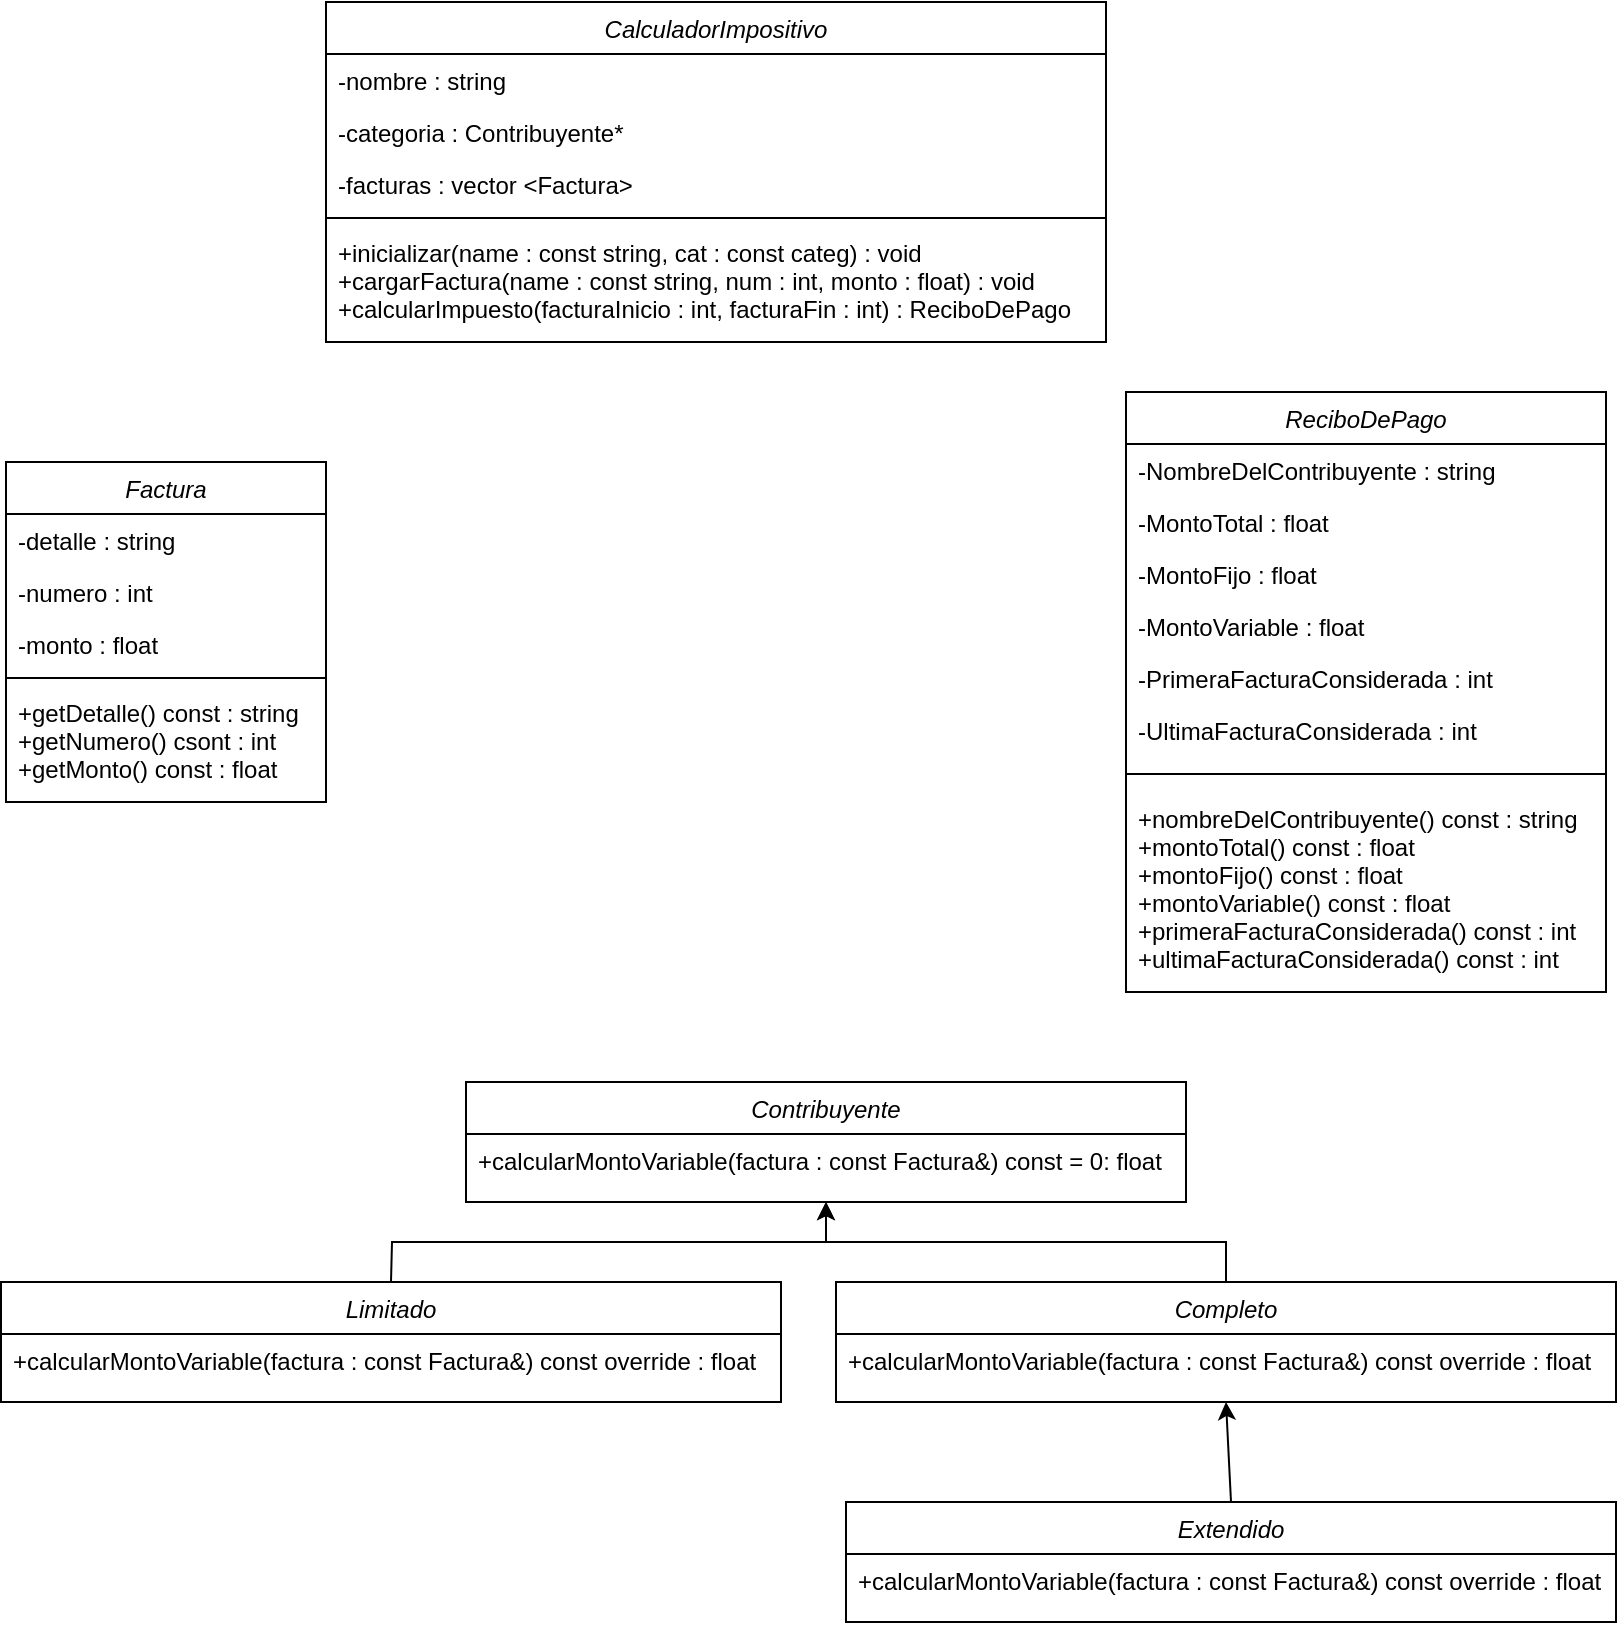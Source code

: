 <mxfile version="24.7.12">
  <diagram id="C5RBs43oDa-KdzZeNtuy" name="Page-1">
    <mxGraphModel dx="1434" dy="746" grid="1" gridSize="10" guides="1" tooltips="1" connect="1" arrows="1" fold="1" page="1" pageScale="1" pageWidth="827" pageHeight="1169" math="0" shadow="0">
      <root>
        <mxCell id="WIyWlLk6GJQsqaUBKTNV-0" />
        <mxCell id="WIyWlLk6GJQsqaUBKTNV-1" parent="WIyWlLk6GJQsqaUBKTNV-0" />
        <mxCell id="9ipu_VTdHEGZUR9WfmAI-0" value="CalculadorImpositivo" style="swimlane;fontStyle=2;align=center;verticalAlign=top;childLayout=stackLayout;horizontal=1;startSize=26;horizontalStack=0;resizeParent=1;resizeLast=0;collapsible=1;marginBottom=0;rounded=0;shadow=0;strokeWidth=1;" vertex="1" parent="WIyWlLk6GJQsqaUBKTNV-1">
          <mxGeometry x="170" y="90" width="390" height="170" as="geometry">
            <mxRectangle x="230" y="140" width="160" height="26" as="alternateBounds" />
          </mxGeometry>
        </mxCell>
        <mxCell id="9ipu_VTdHEGZUR9WfmAI-1" value="-nombre : string" style="text;align=left;verticalAlign=top;spacingLeft=4;spacingRight=4;overflow=hidden;rotatable=0;points=[[0,0.5],[1,0.5]];portConstraint=eastwest;" vertex="1" parent="9ipu_VTdHEGZUR9WfmAI-0">
          <mxGeometry y="26" width="390" height="26" as="geometry" />
        </mxCell>
        <mxCell id="9ipu_VTdHEGZUR9WfmAI-2" value="-categoria : Contribuyente*" style="text;align=left;verticalAlign=top;spacingLeft=4;spacingRight=4;overflow=hidden;rotatable=0;points=[[0,0.5],[1,0.5]];portConstraint=eastwest;rounded=0;shadow=0;html=0;" vertex="1" parent="9ipu_VTdHEGZUR9WfmAI-0">
          <mxGeometry y="52" width="390" height="26" as="geometry" />
        </mxCell>
        <mxCell id="9ipu_VTdHEGZUR9WfmAI-3" value="-facturas : vector &lt;Factura&gt;" style="text;align=left;verticalAlign=top;spacingLeft=4;spacingRight=4;overflow=hidden;rotatable=0;points=[[0,0.5],[1,0.5]];portConstraint=eastwest;rounded=0;shadow=0;html=0;" vertex="1" parent="9ipu_VTdHEGZUR9WfmAI-0">
          <mxGeometry y="78" width="390" height="26" as="geometry" />
        </mxCell>
        <mxCell id="9ipu_VTdHEGZUR9WfmAI-4" value="" style="line;html=1;strokeWidth=1;align=left;verticalAlign=middle;spacingTop=-1;spacingLeft=3;spacingRight=3;rotatable=0;labelPosition=right;points=[];portConstraint=eastwest;" vertex="1" parent="9ipu_VTdHEGZUR9WfmAI-0">
          <mxGeometry y="104" width="390" height="8" as="geometry" />
        </mxCell>
        <mxCell id="9ipu_VTdHEGZUR9WfmAI-5" value="+inicializar(name : const string, cat : const categ) : void&#xa;+cargarFactura(name : const string, num : int, monto : float) : void&#xa;+calcularImpuesto(facturaInicio : int, facturaFin : int) : ReciboDePago" style="text;align=left;verticalAlign=top;spacingLeft=4;spacingRight=4;overflow=hidden;rotatable=0;points=[[0,0.5],[1,0.5]];portConstraint=eastwest;" vertex="1" parent="9ipu_VTdHEGZUR9WfmAI-0">
          <mxGeometry y="112" width="390" height="58" as="geometry" />
        </mxCell>
        <mxCell id="9ipu_VTdHEGZUR9WfmAI-7" value="Factura" style="swimlane;fontStyle=2;align=center;verticalAlign=top;childLayout=stackLayout;horizontal=1;startSize=26;horizontalStack=0;resizeParent=1;resizeLast=0;collapsible=1;marginBottom=0;rounded=0;shadow=0;strokeWidth=1;" vertex="1" parent="WIyWlLk6GJQsqaUBKTNV-1">
          <mxGeometry x="10" y="320" width="160" height="170" as="geometry">
            <mxRectangle x="230" y="140" width="160" height="26" as="alternateBounds" />
          </mxGeometry>
        </mxCell>
        <mxCell id="9ipu_VTdHEGZUR9WfmAI-8" value="-detalle : string" style="text;align=left;verticalAlign=top;spacingLeft=4;spacingRight=4;overflow=hidden;rotatable=0;points=[[0,0.5],[1,0.5]];portConstraint=eastwest;" vertex="1" parent="9ipu_VTdHEGZUR9WfmAI-7">
          <mxGeometry y="26" width="160" height="26" as="geometry" />
        </mxCell>
        <mxCell id="9ipu_VTdHEGZUR9WfmAI-9" value="-numero : int" style="text;align=left;verticalAlign=top;spacingLeft=4;spacingRight=4;overflow=hidden;rotatable=0;points=[[0,0.5],[1,0.5]];portConstraint=eastwest;rounded=0;shadow=0;html=0;" vertex="1" parent="9ipu_VTdHEGZUR9WfmAI-7">
          <mxGeometry y="52" width="160" height="26" as="geometry" />
        </mxCell>
        <mxCell id="9ipu_VTdHEGZUR9WfmAI-10" value="-monto : float" style="text;align=left;verticalAlign=top;spacingLeft=4;spacingRight=4;overflow=hidden;rotatable=0;points=[[0,0.5],[1,0.5]];portConstraint=eastwest;rounded=0;shadow=0;html=0;" vertex="1" parent="9ipu_VTdHEGZUR9WfmAI-7">
          <mxGeometry y="78" width="160" height="26" as="geometry" />
        </mxCell>
        <mxCell id="9ipu_VTdHEGZUR9WfmAI-11" value="" style="line;html=1;strokeWidth=1;align=left;verticalAlign=middle;spacingTop=-1;spacingLeft=3;spacingRight=3;rotatable=0;labelPosition=right;points=[];portConstraint=eastwest;" vertex="1" parent="9ipu_VTdHEGZUR9WfmAI-7">
          <mxGeometry y="104" width="160" height="8" as="geometry" />
        </mxCell>
        <mxCell id="9ipu_VTdHEGZUR9WfmAI-12" value="+getDetalle() const : string&#xa;+getNumero() csont : int&#xa;+getMonto() const : float" style="text;align=left;verticalAlign=top;spacingLeft=4;spacingRight=4;overflow=hidden;rotatable=0;points=[[0,0.5],[1,0.5]];portConstraint=eastwest;" vertex="1" parent="9ipu_VTdHEGZUR9WfmAI-7">
          <mxGeometry y="112" width="160" height="48" as="geometry" />
        </mxCell>
        <mxCell id="9ipu_VTdHEGZUR9WfmAI-14" value="ReciboDePago" style="swimlane;fontStyle=2;align=center;verticalAlign=top;childLayout=stackLayout;horizontal=1;startSize=26;horizontalStack=0;resizeParent=1;resizeLast=0;collapsible=1;marginBottom=0;rounded=0;shadow=0;strokeWidth=1;" vertex="1" parent="WIyWlLk6GJQsqaUBKTNV-1">
          <mxGeometry x="570" y="285" width="240" height="300" as="geometry">
            <mxRectangle x="230" y="140" width="160" height="26" as="alternateBounds" />
          </mxGeometry>
        </mxCell>
        <mxCell id="9ipu_VTdHEGZUR9WfmAI-15" value="-NombreDelContribuyente : string" style="text;align=left;verticalAlign=top;spacingLeft=4;spacingRight=4;overflow=hidden;rotatable=0;points=[[0,0.5],[1,0.5]];portConstraint=eastwest;" vertex="1" parent="9ipu_VTdHEGZUR9WfmAI-14">
          <mxGeometry y="26" width="240" height="26" as="geometry" />
        </mxCell>
        <mxCell id="9ipu_VTdHEGZUR9WfmAI-16" value="-MontoTotal : float" style="text;align=left;verticalAlign=top;spacingLeft=4;spacingRight=4;overflow=hidden;rotatable=0;points=[[0,0.5],[1,0.5]];portConstraint=eastwest;rounded=0;shadow=0;html=0;" vertex="1" parent="9ipu_VTdHEGZUR9WfmAI-14">
          <mxGeometry y="52" width="240" height="26" as="geometry" />
        </mxCell>
        <mxCell id="9ipu_VTdHEGZUR9WfmAI-17" value="-MontoFijo : float" style="text;align=left;verticalAlign=top;spacingLeft=4;spacingRight=4;overflow=hidden;rotatable=0;points=[[0,0.5],[1,0.5]];portConstraint=eastwest;rounded=0;shadow=0;html=0;" vertex="1" parent="9ipu_VTdHEGZUR9WfmAI-14">
          <mxGeometry y="78" width="240" height="26" as="geometry" />
        </mxCell>
        <mxCell id="9ipu_VTdHEGZUR9WfmAI-59" value="-MontoVariable : float" style="text;align=left;verticalAlign=top;spacingLeft=4;spacingRight=4;overflow=hidden;rotatable=0;points=[[0,0.5],[1,0.5]];portConstraint=eastwest;" vertex="1" parent="9ipu_VTdHEGZUR9WfmAI-14">
          <mxGeometry y="104" width="240" height="26" as="geometry" />
        </mxCell>
        <mxCell id="9ipu_VTdHEGZUR9WfmAI-61" value="-PrimeraFacturaConsiderada : int" style="text;align=left;verticalAlign=top;spacingLeft=4;spacingRight=4;overflow=hidden;rotatable=0;points=[[0,0.5],[1,0.5]];portConstraint=eastwest;rounded=0;shadow=0;html=0;" vertex="1" parent="9ipu_VTdHEGZUR9WfmAI-14">
          <mxGeometry y="130" width="240" height="26" as="geometry" />
        </mxCell>
        <mxCell id="9ipu_VTdHEGZUR9WfmAI-60" value="-UltimaFacturaConsiderada : int" style="text;align=left;verticalAlign=top;spacingLeft=4;spacingRight=4;overflow=hidden;rotatable=0;points=[[0,0.5],[1,0.5]];portConstraint=eastwest;rounded=0;shadow=0;html=0;" vertex="1" parent="9ipu_VTdHEGZUR9WfmAI-14">
          <mxGeometry y="156" width="240" height="26" as="geometry" />
        </mxCell>
        <mxCell id="9ipu_VTdHEGZUR9WfmAI-18" value="" style="line;html=1;strokeWidth=1;align=left;verticalAlign=middle;spacingTop=-1;spacingLeft=3;spacingRight=3;rotatable=0;labelPosition=right;points=[];portConstraint=eastwest;" vertex="1" parent="9ipu_VTdHEGZUR9WfmAI-14">
          <mxGeometry y="182" width="240" height="18" as="geometry" />
        </mxCell>
        <mxCell id="9ipu_VTdHEGZUR9WfmAI-19" value="+nombreDelContribuyente() const : string&#xa;+montoTotal() const : float&#xa;+montoFijo() const : float&#xa;+montoVariable() const : float&#xa;+primeraFacturaConsiderada() const : int&#xa;+ultimaFacturaConsiderada() const : int" style="text;align=left;verticalAlign=top;spacingLeft=4;spacingRight=4;overflow=hidden;rotatable=0;points=[[0,0.5],[1,0.5]];portConstraint=eastwest;" vertex="1" parent="9ipu_VTdHEGZUR9WfmAI-14">
          <mxGeometry y="200" width="240" height="90" as="geometry" />
        </mxCell>
        <mxCell id="9ipu_VTdHEGZUR9WfmAI-21" value="Contribuyente" style="swimlane;fontStyle=2;align=center;verticalAlign=top;childLayout=stackLayout;horizontal=1;startSize=26;horizontalStack=0;resizeParent=1;resizeLast=0;collapsible=1;marginBottom=0;rounded=0;shadow=0;strokeWidth=1;" vertex="1" parent="WIyWlLk6GJQsqaUBKTNV-1">
          <mxGeometry x="240" y="630" width="360" height="60" as="geometry">
            <mxRectangle x="230" y="140" width="160" height="26" as="alternateBounds" />
          </mxGeometry>
        </mxCell>
        <mxCell id="9ipu_VTdHEGZUR9WfmAI-26" value="+calcularMontoVariable(factura : const Factura&amp;) const = 0: float" style="text;align=left;verticalAlign=top;spacingLeft=4;spacingRight=4;overflow=hidden;rotatable=0;points=[[0,0.5],[1,0.5]];portConstraint=eastwest;" vertex="1" parent="9ipu_VTdHEGZUR9WfmAI-21">
          <mxGeometry y="26" width="360" height="26" as="geometry" />
        </mxCell>
        <mxCell id="9ipu_VTdHEGZUR9WfmAI-52" value="Limitado" style="swimlane;fontStyle=2;align=center;verticalAlign=top;childLayout=stackLayout;horizontal=1;startSize=26;horizontalStack=0;resizeParent=1;resizeLast=0;collapsible=1;marginBottom=0;rounded=0;shadow=0;strokeWidth=1;" vertex="1" parent="WIyWlLk6GJQsqaUBKTNV-1">
          <mxGeometry x="7.5" y="730" width="390" height="60" as="geometry">
            <mxRectangle x="230" y="140" width="160" height="26" as="alternateBounds" />
          </mxGeometry>
        </mxCell>
        <mxCell id="9ipu_VTdHEGZUR9WfmAI-53" value="+calcularMontoVariable(factura : const Factura&amp;) const override : float" style="text;align=left;verticalAlign=top;spacingLeft=4;spacingRight=4;overflow=hidden;rotatable=0;points=[[0,0.5],[1,0.5]];portConstraint=eastwest;" vertex="1" parent="9ipu_VTdHEGZUR9WfmAI-52">
          <mxGeometry y="26" width="390" height="26" as="geometry" />
        </mxCell>
        <mxCell id="9ipu_VTdHEGZUR9WfmAI-54" value="Completo" style="swimlane;fontStyle=2;align=center;verticalAlign=top;childLayout=stackLayout;horizontal=1;startSize=26;horizontalStack=0;resizeParent=1;resizeLast=0;collapsible=1;marginBottom=0;rounded=0;shadow=0;strokeWidth=1;" vertex="1" parent="WIyWlLk6GJQsqaUBKTNV-1">
          <mxGeometry x="425" y="730" width="390" height="60" as="geometry">
            <mxRectangle x="230" y="140" width="160" height="26" as="alternateBounds" />
          </mxGeometry>
        </mxCell>
        <mxCell id="9ipu_VTdHEGZUR9WfmAI-55" value="+calcularMontoVariable(factura : const Factura&amp;) const override : float" style="text;align=left;verticalAlign=top;spacingLeft=4;spacingRight=4;overflow=hidden;rotatable=0;points=[[0,0.5],[1,0.5]];portConstraint=eastwest;" vertex="1" parent="9ipu_VTdHEGZUR9WfmAI-54">
          <mxGeometry y="26" width="390" height="26" as="geometry" />
        </mxCell>
        <mxCell id="9ipu_VTdHEGZUR9WfmAI-56" value="Extendido" style="swimlane;fontStyle=2;align=center;verticalAlign=top;childLayout=stackLayout;horizontal=1;startSize=26;horizontalStack=0;resizeParent=1;resizeLast=0;collapsible=1;marginBottom=0;rounded=0;shadow=0;strokeWidth=1;" vertex="1" parent="WIyWlLk6GJQsqaUBKTNV-1">
          <mxGeometry x="430" y="840" width="385" height="60" as="geometry">
            <mxRectangle x="230" y="140" width="160" height="26" as="alternateBounds" />
          </mxGeometry>
        </mxCell>
        <mxCell id="9ipu_VTdHEGZUR9WfmAI-57" value="+calcularMontoVariable(factura : const Factura&amp;) const override : float" style="text;align=left;verticalAlign=top;spacingLeft=4;spacingRight=4;overflow=hidden;rotatable=0;points=[[0,0.5],[1,0.5]];portConstraint=eastwest;" vertex="1" parent="9ipu_VTdHEGZUR9WfmAI-56">
          <mxGeometry y="26" width="385" height="26" as="geometry" />
        </mxCell>
        <mxCell id="9ipu_VTdHEGZUR9WfmAI-63" value="" style="endArrow=classic;html=1;rounded=0;exitX=0.5;exitY=0;exitDx=0;exitDy=0;entryX=0.5;entryY=1;entryDx=0;entryDy=0;" edge="1" parent="WIyWlLk6GJQsqaUBKTNV-1" source="9ipu_VTdHEGZUR9WfmAI-56" target="9ipu_VTdHEGZUR9WfmAI-54">
          <mxGeometry width="50" height="50" relative="1" as="geometry">
            <mxPoint x="390" y="730" as="sourcePoint" />
            <mxPoint x="440" y="680" as="targetPoint" />
            <Array as="points" />
          </mxGeometry>
        </mxCell>
        <mxCell id="9ipu_VTdHEGZUR9WfmAI-64" value="" style="endArrow=classic;html=1;rounded=0;exitX=0.5;exitY=0;exitDx=0;exitDy=0;entryX=0.5;entryY=1;entryDx=0;entryDy=0;" edge="1" parent="WIyWlLk6GJQsqaUBKTNV-1" source="9ipu_VTdHEGZUR9WfmAI-52" target="9ipu_VTdHEGZUR9WfmAI-21">
          <mxGeometry width="50" height="50" relative="1" as="geometry">
            <mxPoint x="390" y="730" as="sourcePoint" />
            <mxPoint x="440" y="680" as="targetPoint" />
            <Array as="points">
              <mxPoint x="203" y="710" />
              <mxPoint x="420" y="710" />
            </Array>
          </mxGeometry>
        </mxCell>
        <mxCell id="9ipu_VTdHEGZUR9WfmAI-65" value="" style="endArrow=classic;html=1;rounded=0;exitX=0.5;exitY=0;exitDx=0;exitDy=0;entryX=0.5;entryY=1;entryDx=0;entryDy=0;" edge="1" parent="WIyWlLk6GJQsqaUBKTNV-1" source="9ipu_VTdHEGZUR9WfmAI-54" target="9ipu_VTdHEGZUR9WfmAI-21">
          <mxGeometry width="50" height="50" relative="1" as="geometry">
            <mxPoint x="213" y="740" as="sourcePoint" />
            <mxPoint x="430" y="700" as="targetPoint" />
            <Array as="points">
              <mxPoint x="620" y="710" />
              <mxPoint x="420" y="710" />
            </Array>
          </mxGeometry>
        </mxCell>
      </root>
    </mxGraphModel>
  </diagram>
</mxfile>
